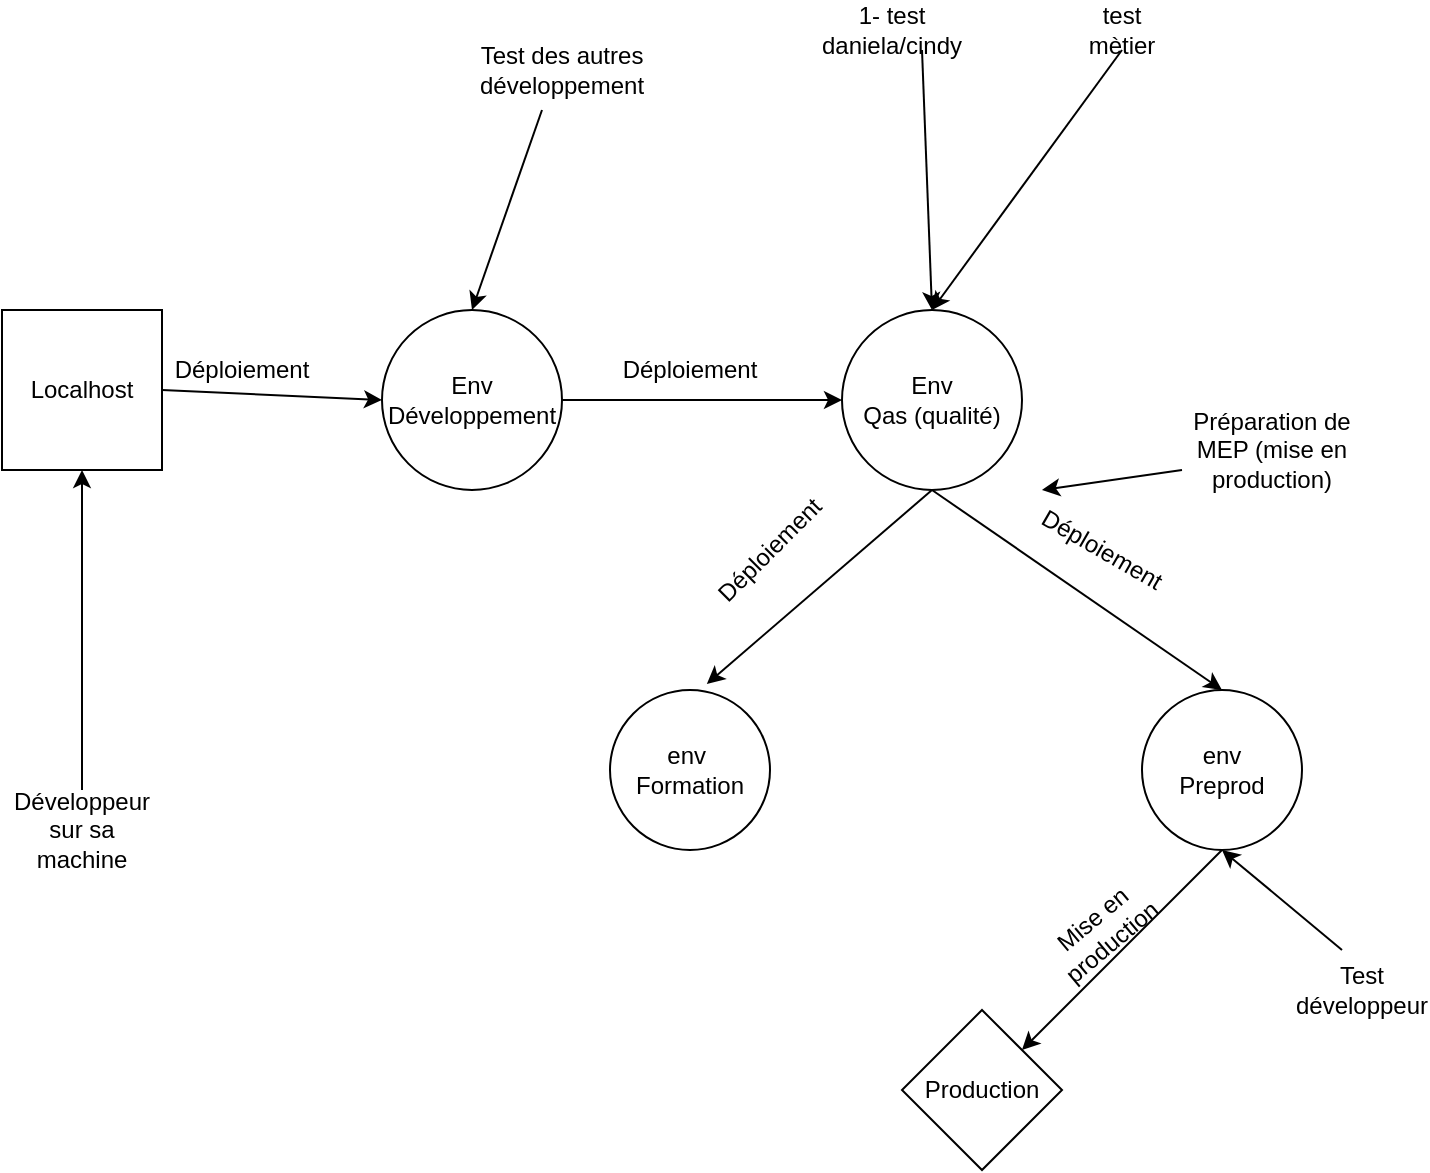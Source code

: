 <mxfile version="13.9.9" type="device"><diagram id="TZ-TB2NWOwx9LFwE41ru" name="Page-1"><mxGraphModel dx="1024" dy="592" grid="1" gridSize="10" guides="1" tooltips="1" connect="1" arrows="1" fold="1" page="1" pageScale="1" pageWidth="827" pageHeight="1169" math="0" shadow="0"><root><mxCell id="0"/><mxCell id="1" parent="0"/><mxCell id="PimmqjJhL7M4OR4t--Fk-1" value="Localhost" style="whiteSpace=wrap;html=1;aspect=fixed;" vertex="1" parent="1"><mxGeometry x="110" y="250" width="80" height="80" as="geometry"/></mxCell><mxCell id="PimmqjJhL7M4OR4t--Fk-2" value="Env&lt;br&gt;Développement" style="ellipse;whiteSpace=wrap;html=1;aspect=fixed;" vertex="1" parent="1"><mxGeometry x="300" y="250" width="90" height="90" as="geometry"/></mxCell><mxCell id="PimmqjJhL7M4OR4t--Fk-3" value="Env&lt;br&gt;Qas (qualité)" style="ellipse;whiteSpace=wrap;html=1;aspect=fixed;" vertex="1" parent="1"><mxGeometry x="530" y="250" width="90" height="90" as="geometry"/></mxCell><mxCell id="PimmqjJhL7M4OR4t--Fk-4" value="env&lt;br&gt;Preprod" style="ellipse;whiteSpace=wrap;html=1;aspect=fixed;" vertex="1" parent="1"><mxGeometry x="680" y="440" width="80" height="80" as="geometry"/></mxCell><mxCell id="PimmqjJhL7M4OR4t--Fk-5" value="env&amp;nbsp;&lt;br&gt;Formation" style="ellipse;whiteSpace=wrap;html=1;aspect=fixed;" vertex="1" parent="1"><mxGeometry x="414" y="440" width="80" height="80" as="geometry"/></mxCell><mxCell id="PimmqjJhL7M4OR4t--Fk-6" value="Production" style="rhombus;whiteSpace=wrap;html=1;" vertex="1" parent="1"><mxGeometry x="560" y="600" width="80" height="80" as="geometry"/></mxCell><mxCell id="PimmqjJhL7M4OR4t--Fk-8" value="" style="endArrow=classic;html=1;entryX=0.5;entryY=1;entryDx=0;entryDy=0;" edge="1" parent="1" target="PimmqjJhL7M4OR4t--Fk-1"><mxGeometry width="50" height="50" relative="1" as="geometry"><mxPoint x="150" y="490" as="sourcePoint"/><mxPoint x="160" y="440" as="targetPoint"/></mxGeometry></mxCell><mxCell id="PimmqjJhL7M4OR4t--Fk-9" value="Développeur sur sa machine" style="text;html=1;strokeColor=none;fillColor=none;align=center;verticalAlign=middle;whiteSpace=wrap;rounded=0;" vertex="1" parent="1"><mxGeometry x="130" y="500" width="40" height="20" as="geometry"/></mxCell><mxCell id="PimmqjJhL7M4OR4t--Fk-10" value="" style="endArrow=classic;html=1;entryX=0;entryY=0.5;entryDx=0;entryDy=0;" edge="1" parent="1" target="PimmqjJhL7M4OR4t--Fk-2"><mxGeometry width="50" height="50" relative="1" as="geometry"><mxPoint x="190" y="290" as="sourcePoint"/><mxPoint x="240" y="240" as="targetPoint"/></mxGeometry></mxCell><mxCell id="PimmqjJhL7M4OR4t--Fk-11" value="Déploiement" style="text;html=1;strokeColor=none;fillColor=none;align=center;verticalAlign=middle;whiteSpace=wrap;rounded=0;" vertex="1" parent="1"><mxGeometry x="210" y="270" width="40" height="20" as="geometry"/></mxCell><mxCell id="PimmqjJhL7M4OR4t--Fk-12" value="" style="endArrow=classic;html=1;entryX=0.5;entryY=0;entryDx=0;entryDy=0;" edge="1" parent="1" target="PimmqjJhL7M4OR4t--Fk-2"><mxGeometry width="50" height="50" relative="1" as="geometry"><mxPoint x="380" y="150" as="sourcePoint"/><mxPoint x="440" y="340" as="targetPoint"/></mxGeometry></mxCell><mxCell id="PimmqjJhL7M4OR4t--Fk-13" value="Test des autres développement" style="text;html=1;strokeColor=none;fillColor=none;align=center;verticalAlign=middle;whiteSpace=wrap;rounded=0;" vertex="1" parent="1"><mxGeometry x="360" y="120" width="60" height="20" as="geometry"/></mxCell><mxCell id="PimmqjJhL7M4OR4t--Fk-14" value="" style="endArrow=classic;html=1;exitX=1;exitY=0.5;exitDx=0;exitDy=0;entryX=0;entryY=0.5;entryDx=0;entryDy=0;" edge="1" parent="1" source="PimmqjJhL7M4OR4t--Fk-2" target="PimmqjJhL7M4OR4t--Fk-3"><mxGeometry width="50" height="50" relative="1" as="geometry"><mxPoint x="390" y="370" as="sourcePoint"/><mxPoint x="440" y="320" as="targetPoint"/></mxGeometry></mxCell><mxCell id="PimmqjJhL7M4OR4t--Fk-15" value="Déploiement" style="text;html=1;strokeColor=none;fillColor=none;align=center;verticalAlign=middle;whiteSpace=wrap;rounded=0;" vertex="1" parent="1"><mxGeometry x="434" y="270" width="40" height="20" as="geometry"/></mxCell><mxCell id="PimmqjJhL7M4OR4t--Fk-16" value="" style="endArrow=classic;html=1;entryX=0.5;entryY=0;entryDx=0;entryDy=0;" edge="1" parent="1" target="PimmqjJhL7M4OR4t--Fk-3"><mxGeometry width="50" height="50" relative="1" as="geometry"><mxPoint x="570" y="120" as="sourcePoint"/><mxPoint x="440" y="320" as="targetPoint"/></mxGeometry></mxCell><mxCell id="PimmqjJhL7M4OR4t--Fk-17" value="" style="endArrow=classic;html=1;entryX=0.5;entryY=0;entryDx=0;entryDy=0;" edge="1" parent="1" target="PimmqjJhL7M4OR4t--Fk-3"><mxGeometry width="50" height="50" relative="1" as="geometry"><mxPoint x="670" y="120" as="sourcePoint"/><mxPoint x="440" y="320" as="targetPoint"/></mxGeometry></mxCell><mxCell id="PimmqjJhL7M4OR4t--Fk-18" value="test mètier" style="text;html=1;strokeColor=none;fillColor=none;align=center;verticalAlign=middle;whiteSpace=wrap;rounded=0;" vertex="1" parent="1"><mxGeometry x="650" y="100" width="40" height="20" as="geometry"/></mxCell><mxCell id="PimmqjJhL7M4OR4t--Fk-19" value="1- test daniela/cindy" style="text;html=1;strokeColor=none;fillColor=none;align=center;verticalAlign=middle;whiteSpace=wrap;rounded=0;" vertex="1" parent="1"><mxGeometry x="510" y="100" width="90" height="20" as="geometry"/></mxCell><mxCell id="PimmqjJhL7M4OR4t--Fk-23" value="" style="endArrow=classic;html=1;exitX=0.5;exitY=1;exitDx=0;exitDy=0;entryX=0.605;entryY=-0.037;entryDx=0;entryDy=0;entryPerimeter=0;" edge="1" parent="1" source="PimmqjJhL7M4OR4t--Fk-3" target="PimmqjJhL7M4OR4t--Fk-5"><mxGeometry width="50" height="50" relative="1" as="geometry"><mxPoint x="390" y="450" as="sourcePoint"/><mxPoint x="440" y="400" as="targetPoint"/></mxGeometry></mxCell><mxCell id="PimmqjJhL7M4OR4t--Fk-24" value="" style="endArrow=classic;html=1;exitX=0.5;exitY=1;exitDx=0;exitDy=0;entryX=0.5;entryY=0;entryDx=0;entryDy=0;" edge="1" parent="1" source="PimmqjJhL7M4OR4t--Fk-3" target="PimmqjJhL7M4OR4t--Fk-4"><mxGeometry width="50" height="50" relative="1" as="geometry"><mxPoint x="390" y="450" as="sourcePoint"/><mxPoint x="440" y="400" as="targetPoint"/></mxGeometry></mxCell><mxCell id="PimmqjJhL7M4OR4t--Fk-25" value="Déploiement" style="text;html=1;strokeColor=none;fillColor=none;align=center;verticalAlign=middle;whiteSpace=wrap;rounded=0;rotation=-45;" vertex="1" parent="1"><mxGeometry x="474" y="360" width="40" height="20" as="geometry"/></mxCell><mxCell id="PimmqjJhL7M4OR4t--Fk-26" value="Déploiement" style="text;html=1;strokeColor=none;fillColor=none;align=center;verticalAlign=middle;whiteSpace=wrap;rounded=0;rotation=30;" vertex="1" parent="1"><mxGeometry x="640" y="360" width="40" height="20" as="geometry"/></mxCell><mxCell id="PimmqjJhL7M4OR4t--Fk-27" value="Préparation de MEP (mise en production)" style="text;html=1;strokeColor=none;fillColor=none;align=center;verticalAlign=middle;whiteSpace=wrap;rounded=0;" vertex="1" parent="1"><mxGeometry x="700" y="310" width="90" height="20" as="geometry"/></mxCell><mxCell id="PimmqjJhL7M4OR4t--Fk-28" value="" style="endArrow=classic;html=1;exitX=0;exitY=1;exitDx=0;exitDy=0;" edge="1" parent="1" source="PimmqjJhL7M4OR4t--Fk-27"><mxGeometry width="50" height="50" relative="1" as="geometry"><mxPoint x="390" y="450" as="sourcePoint"/><mxPoint x="630" y="340" as="targetPoint"/></mxGeometry></mxCell><mxCell id="PimmqjJhL7M4OR4t--Fk-29" value="Test développeur" style="text;html=1;strokeColor=none;fillColor=none;align=center;verticalAlign=middle;whiteSpace=wrap;rounded=0;" vertex="1" parent="1"><mxGeometry x="770" y="580" width="40" height="20" as="geometry"/></mxCell><mxCell id="PimmqjJhL7M4OR4t--Fk-30" value="" style="endArrow=classic;html=1;entryX=0.5;entryY=1;entryDx=0;entryDy=0;" edge="1" parent="1" target="PimmqjJhL7M4OR4t--Fk-4"><mxGeometry width="50" height="50" relative="1" as="geometry"><mxPoint x="780" y="570" as="sourcePoint"/><mxPoint x="440" y="370" as="targetPoint"/></mxGeometry></mxCell><mxCell id="PimmqjJhL7M4OR4t--Fk-31" value="Mise en production" style="text;html=1;strokeColor=none;fillColor=none;align=center;verticalAlign=middle;whiteSpace=wrap;rounded=0;rotation=-40;" vertex="1" parent="1"><mxGeometry x="640" y="550" width="40" height="20" as="geometry"/></mxCell><mxCell id="PimmqjJhL7M4OR4t--Fk-32" value="" style="endArrow=classic;html=1;" edge="1" parent="1" target="PimmqjJhL7M4OR4t--Fk-6"><mxGeometry width="50" height="50" relative="1" as="geometry"><mxPoint x="720" y="520" as="sourcePoint"/><mxPoint x="440" y="570" as="targetPoint"/></mxGeometry></mxCell></root></mxGraphModel></diagram></mxfile>